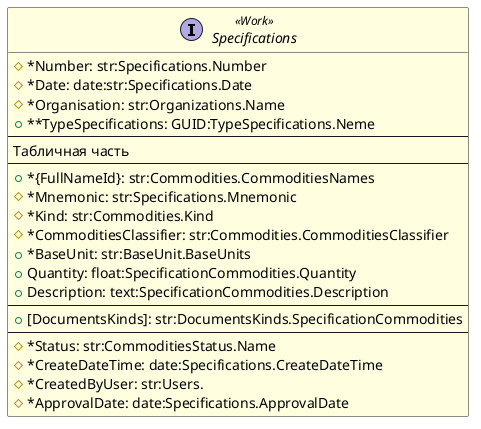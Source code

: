 
@startuml "CTS Object Diagram"
/'**Легенда 

Типы данных (DataType):
    str:<long>                  Строка (string) определенной длинны в символах, размер лучше всего указывать кратным 8, т.е. 32, 64, 128, 256 и т.д., минимальная длина строки 32 символа.
    text                        Текст (text) неограниченно длинны.
    int                         Беззнаковое целое число (integer).
    float:<accuracy>            Число (numeric). Вещественное число с определенной точностью. Точность определяется количеством знаков после запятой в формате .<число знаковпосле запятой>.
    date:<mask>                 Дата (date). С помощью маски задается формат вводимого значения, dd, mm, yy, yyyy. Например: dd.mm.yyyy т.д.
    time:<mask>                 Время (time). С помощью маски задается формат вводимого значения, элементы маски hh, mm, ss. Пример: hh:mm:ss, hh:mm, mm:ss и т.д.
    datetime:<mask>             Дата и время (datetime). Дата, дата и время с определенной точностью. С помощью маски задается формат вводимого значения dd.mm.yyyy(yy)_hh:mm:ss, или dd.mm.yyyy(yy).
    bool                        Логический (boolean). Логическое значение - Истина/Лож. Используется для чек-боксов и радио-кнопок.
    enum                        Перечисление (enumeration). Значения перечисления указываются в следующей строке в <enumvalue:>, в виде комментария обозначаемом "'", через "," в формате <Id>|<Name>. Перечисление, используется для полей с выпадающим списком к количеством значенией не более 5-10.
    bin                         Бинарный (binary) тип данных. Используется для указания на то что в поле будут хранится именно бинарные данные, например, такие как бинарный данные различных файлов и т.д.
    <ObjectName>:<choice_type>  Указывается имя объекта значение записи которго используется в качестве значения реквизита. Тип выбора - single (одно значение)/plural (несколько значений).

Заполнение реквзитов (Filling):
    manual                      Заполняется вручную.
    auto:create/save            Заполняется автоматически при создании/сохранении записи.
    generated:create/save       Генерируется автоматически при созранении/созранении записи.
    <value>                     Заполняется конкретным значеним по умолчанию при создании записи, например - true.
    develop                     Заполняется в процессе разработки ПО.

Тип реквизита:
    "Text"          Поле для ввода текста
    ()              Unchecked radio
    (X)             Checked radio
    []              Unchecked box
    [X]             Checked box
    ^DropList^      Выпадающий список ^.^
    ^WindowList^    Выбор из справочника {.}
    [Button]        Кнопка

Формат описания объектов (сущьностей):
    EntityName                  Имя объекта.
    EntityStage                 Состояние объекта, Work (в работе)/Ready (готово).
    DataType:argument           Тип данных и даполнительный аргумент, напимер длина строки для строкового реквизита.
    RefrerenceObject.Requsite   Указание на то что данные для рекыизита беруться из реквизита указанного объекта, указывается при необходимости.     
    Visibility                  Следующими знаками обозначаются реквизиты:
                                "-" - Скрытый с формы.
                                "+" - Отображаемый на форме.
                                "#" - Отображаемый на форме, но не доступный для редактирования.
    Mandatory                   Знаком "*" - реквизит обязательный для заполнения.

    /'Наименование объекта'/ entity EntityName <<EntityStage>> {
        /'Наименование реквизита'/<Visibility><Mandatory>RequisiteName: DataType:argument:RefrerenceObject.Requsite
    }
'/

'**Оформление объектов
skinparam class {
/'Готово'/      BackgroundColor<<Ready>>    LightGreen
/'В работе'/    BackgroundColor<<Work>>     LightYellow
}

'**Объекты интерфейса
'ВНИМАНИЕ!!!
'В описании объектов приведены только реквизиты отображаемые на форме, служебные реквизиты добавляются при необходимости при разработке. 

/'Реквизиты карточки объекта Участник торгов'/ interface Specifications <<Work>> {
    /'Номер'/ #*Number: str:Specifications.Number
    'Принцип формирования номера...
    /'Дата'/ #*Date: date:str:Specifications.Date
    /'Участник торгов'/ #*Organisation: str:Organizations.Name
    /'Тип Спецификации'/ +**TypeSpecifications: GUID:TypeSpecifications.Neme
--
    Табличная часть
--
    /'Перечень берживых товаров (табличная часть)'/
        /'Наименование товара'/ +*{FullNameId}: str:Commodities.CommoditiesNames
            /'??? Виды сопроводительных документов'/ /'+^DocumentsKinds^: str:DocumentsKinds.SpecificationCommodities'/
            'Виды сопроводительных документов отдельно(кнопка загрузить, хранения файлов и типов с наименованием документов)...
        /'??? Мнемоника'/ #*Mnemonic: str:Specifications.Mnemonic
        'Принцип формирования мнемоники...
        /'Вид товара'/ #*Kind: str:Commodities.Kind
        /'Классификатор товаров'/ #*CommoditiesClassifier: str:Commodities.CommoditiesClassifier
        /'Лот (единица измерения товара)'/ +*BaseUnit: str:BaseUnit.BaseUnits
        /'Размер лота'/ +Quantity: float:SpecificationCommodities.Quantity
        /'Описание товара'/ +Description: text:SpecificationCommodities.Description
--
    /'Cопроводительный документ'/ +[DocumentsKinds]: str:DocumentsKinds.SpecificationCommodities
--
    /'Статус'/ #*Status: str:CommoditiesStatus.Name
    /'Дата создания'/ #*CreateDateTime: date:Specifications.CreateDateTime
    /'Автор'/ #*CreatedByUser: str:Users.
    /'Дата утверждения'/ #*ApprovalDate: date:Specifications.ApprovalDate
}

'**Связи

@enduml